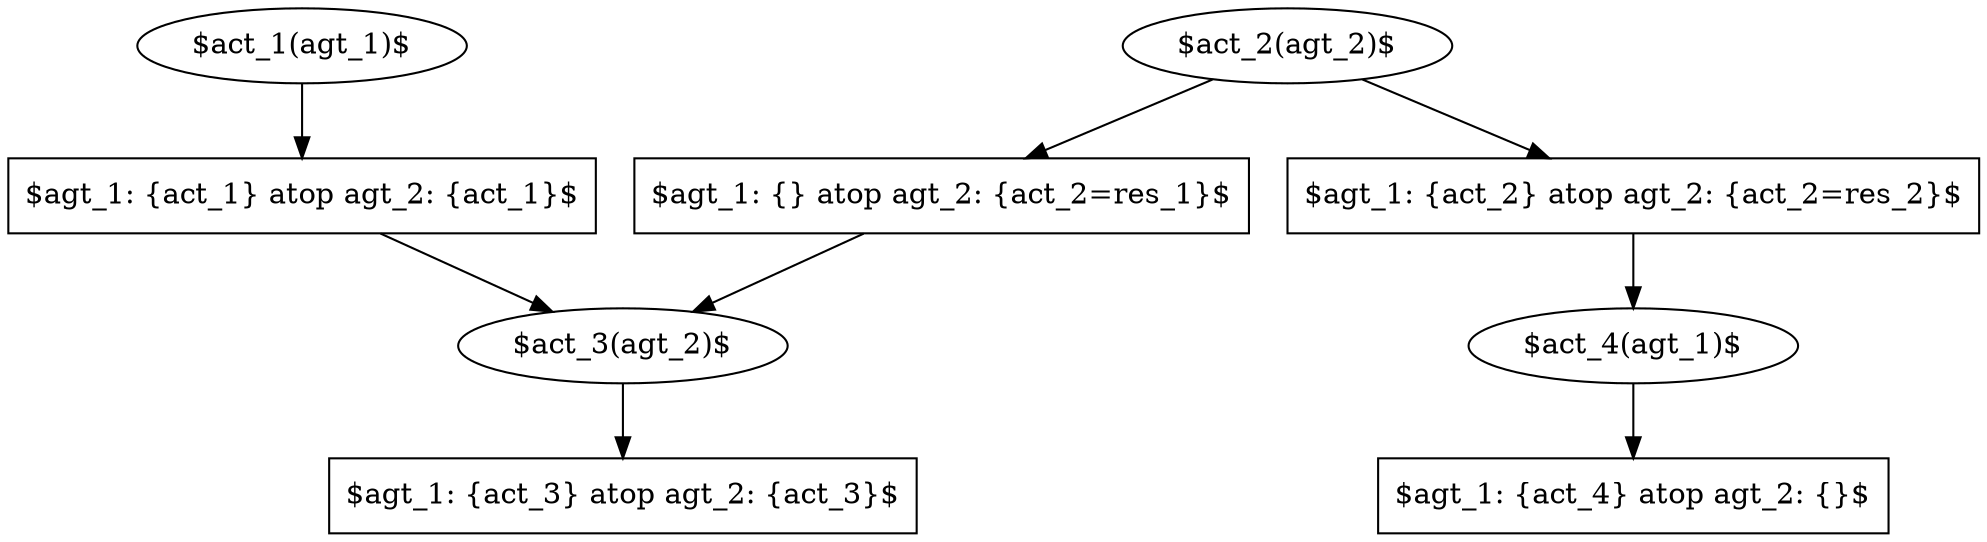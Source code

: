 digraph {
  n1 [label="$act_1(agt_1)$",shape="ellipse"];
  n2 [label="$agt_1: \{act_1\} \atop agt_2: \{act_1\}$",shape="box"];
  n1 -> n2;

  n3 [label="$act_2(agt_2)$",shape="ellipse"];
  n4 [label="$agt_1: \{\} \atop agt_2: \{act_2=res_1\}$",shape="box"];
  n5 [label="$agt_1: \{act_2\} \atop agt_2: \{act_2=res_2\}$",shape="box"];
  n3 -> n4;
  n3 -> n5;

  n6 [label="$act_3(agt_2)$",shape="ellipse"];
  n7 [label="$agt_1: \{act_3\} \atop agt_2: \{act_3\}$",shape="box"];
  n6 -> n7;

  n8 [label="$act_4(agt_1)$",shape="ellipse"];
  n9 [label="$agt_1: \{act_4\} \atop agt_2: \{\}$",shape="box"];
  n8 -> n9;

  n2 -> n6;
  n4 -> n6;
  n5 -> n8;
}
